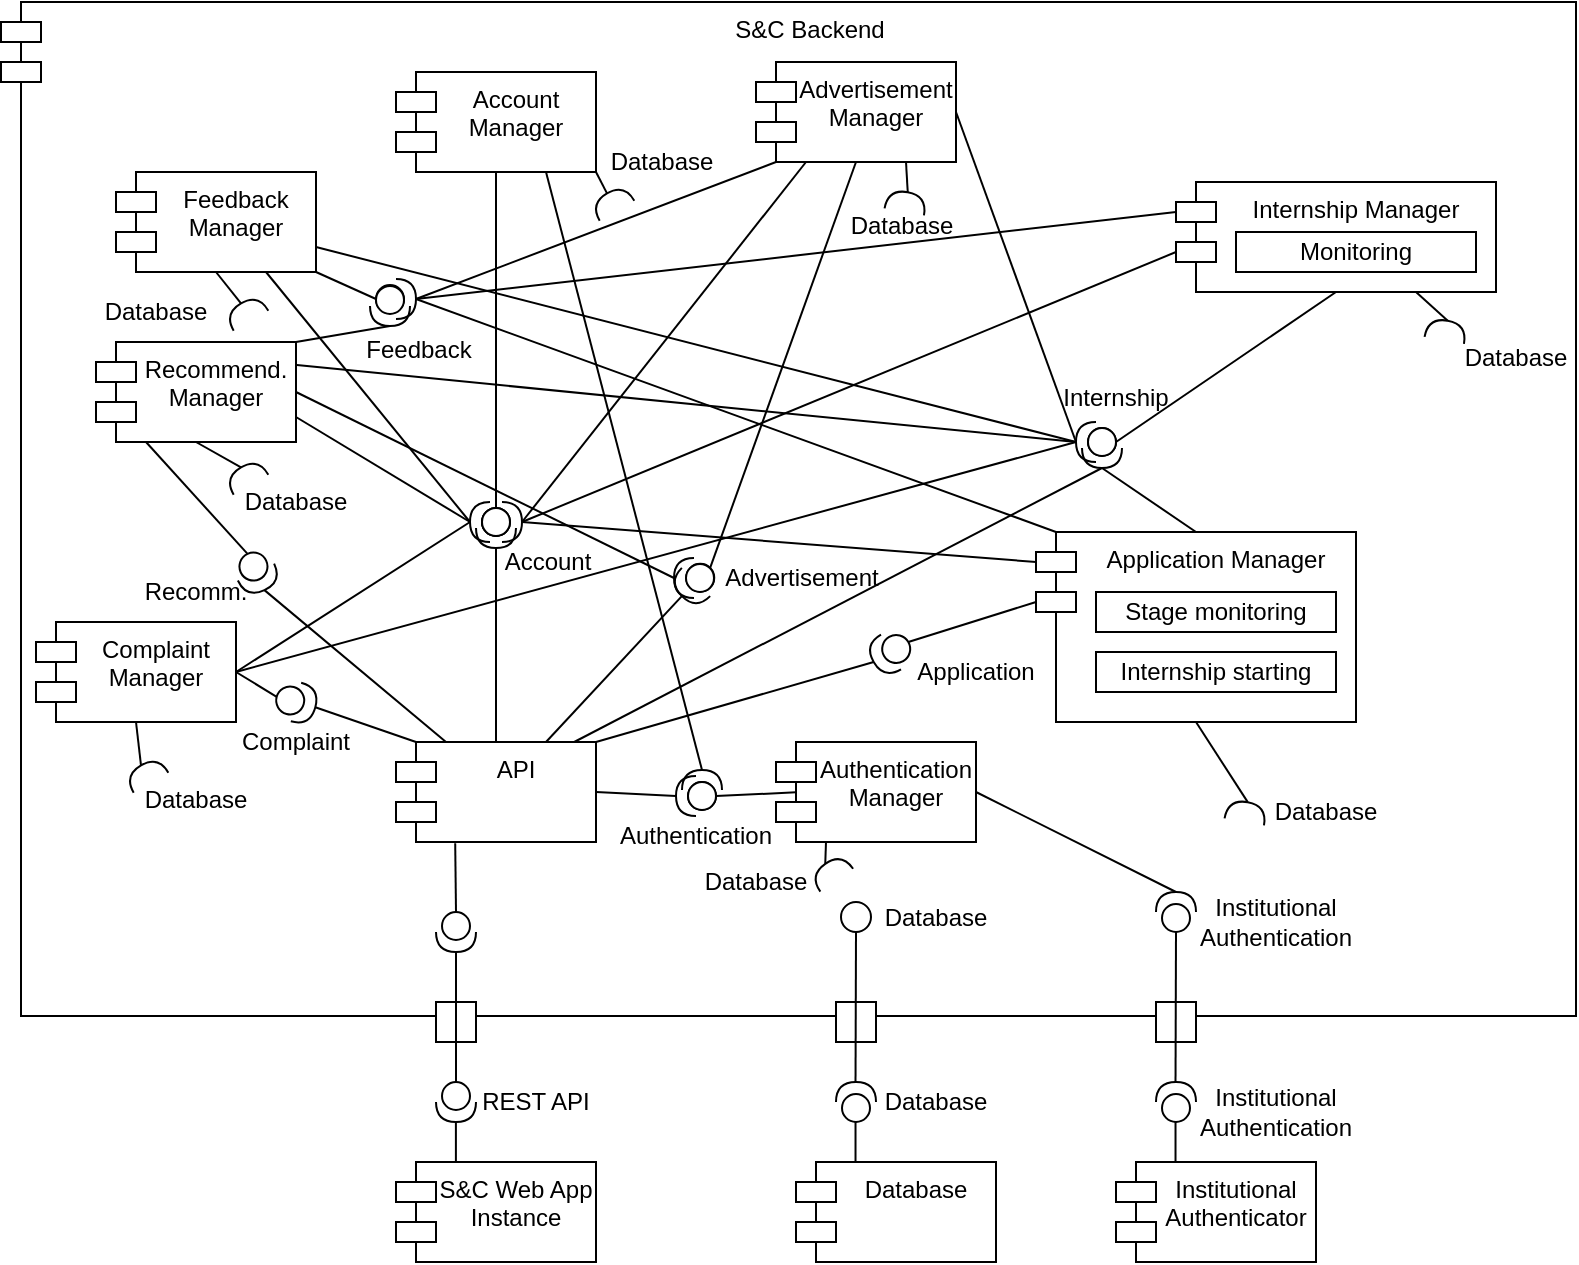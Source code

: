 <mxfile version="26.0.3">
  <diagram name="Page-1" id="YMYDp9c3Cyj911cqA7Ix">
    <mxGraphModel dx="2097" dy="726" grid="1" gridSize="10" guides="1" tooltips="1" connect="1" arrows="1" fold="1" page="1" pageScale="1" pageWidth="850" pageHeight="1100" math="0" shadow="0">
      <root>
        <mxCell id="0" />
        <mxCell id="1" parent="0" />
        <mxCell id="e92Mt10qb9YVrok8DbHY-108" value="S&amp;amp;C Backend" style="shape=module;align=left;spacingLeft=20;align=center;verticalAlign=top;whiteSpace=wrap;html=1;" vertex="1" parent="1">
          <mxGeometry x="-47.5" y="110" width="787.5" height="507" as="geometry" />
        </mxCell>
        <mxCell id="PVoQKursZOhQ71wTzp3r-4" value="" style="rounded=0;whiteSpace=wrap;html=1;" parent="1" vertex="1">
          <mxGeometry x="170" y="610" width="20" height="20" as="geometry" />
        </mxCell>
        <mxCell id="PVoQKursZOhQ71wTzp3r-5" value="S&amp;amp;C Web App Instance" style="shape=module;align=left;spacingLeft=20;align=center;verticalAlign=top;whiteSpace=wrap;html=1;" parent="1" vertex="1">
          <mxGeometry x="150" y="690" width="100" height="50" as="geometry" />
        </mxCell>
        <mxCell id="PVoQKursZOhQ71wTzp3r-6" value="" style="shape=providedRequiredInterface;html=1;verticalLabelPosition=bottom;sketch=0;rotation=90;" parent="1" vertex="1">
          <mxGeometry x="170" y="650" width="20" height="20" as="geometry" />
        </mxCell>
        <mxCell id="PVoQKursZOhQ71wTzp3r-7" value="API" style="shape=module;align=left;spacingLeft=20;align=center;verticalAlign=top;whiteSpace=wrap;html=1;" parent="1" vertex="1">
          <mxGeometry x="150" y="480" width="100" height="50" as="geometry" />
        </mxCell>
        <mxCell id="PVoQKursZOhQ71wTzp3r-10" value="" style="endArrow=none;html=1;rounded=0;exitX=0;exitY=0.5;exitDx=0;exitDy=0;exitPerimeter=0;entryX=1;entryY=0.5;entryDx=0;entryDy=0;entryPerimeter=0;" parent="1" source="PVoQKursZOhQ71wTzp3r-6" edge="1" target="e92Mt10qb9YVrok8DbHY-109">
          <mxGeometry width="50" height="50" relative="1" as="geometry">
            <mxPoint x="180" y="600" as="sourcePoint" />
            <mxPoint x="180" y="590" as="targetPoint" />
          </mxGeometry>
        </mxCell>
        <mxCell id="PVoQKursZOhQ71wTzp3r-11" value="" style="endArrow=none;html=1;rounded=0;" parent="1" edge="1">
          <mxGeometry width="50" height="50" relative="1" as="geometry">
            <mxPoint x="179.95" y="690" as="sourcePoint" />
            <mxPoint x="179.95" y="670" as="targetPoint" />
          </mxGeometry>
        </mxCell>
        <mxCell id="PVoQKursZOhQ71wTzp3r-12" value="" style="rounded=0;whiteSpace=wrap;html=1;" parent="1" vertex="1">
          <mxGeometry x="370" y="610" width="20" height="20" as="geometry" />
        </mxCell>
        <mxCell id="PVoQKursZOhQ71wTzp3r-13" value="REST API" style="text;html=1;align=center;verticalAlign=middle;whiteSpace=wrap;rounded=0;" parent="1" vertex="1">
          <mxGeometry x="190" y="645" width="60" height="30" as="geometry" />
        </mxCell>
        <mxCell id="PVoQKursZOhQ71wTzp3r-14" value="Database" style="shape=module;align=left;spacingLeft=20;align=center;verticalAlign=top;whiteSpace=wrap;html=1;" parent="1" vertex="1">
          <mxGeometry x="350" y="690" width="100" height="50" as="geometry" />
        </mxCell>
        <mxCell id="PVoQKursZOhQ71wTzp3r-15" value="" style="shape=providedRequiredInterface;html=1;verticalLabelPosition=bottom;sketch=0;rotation=-90;" parent="1" vertex="1">
          <mxGeometry x="370" y="650" width="20" height="20" as="geometry" />
        </mxCell>
        <mxCell id="PVoQKursZOhQ71wTzp3r-16" value="" style="endArrow=none;html=1;rounded=0;" parent="1" edge="1">
          <mxGeometry width="50" height="50" relative="1" as="geometry">
            <mxPoint x="379.76" y="690" as="sourcePoint" />
            <mxPoint x="379.76" y="670" as="targetPoint" />
          </mxGeometry>
        </mxCell>
        <mxCell id="PVoQKursZOhQ71wTzp3r-17" value="" style="endArrow=none;html=1;rounded=0;exitX=0;exitY=0.5;exitDx=0;exitDy=0;exitPerimeter=0;entryX=1;entryY=0.5;entryDx=0;entryDy=0;entryPerimeter=0;" parent="1" edge="1">
          <mxGeometry width="50" height="50" relative="1" as="geometry">
            <mxPoint x="379.76" y="650" as="sourcePoint" />
            <mxPoint x="380" y="575" as="targetPoint" />
          </mxGeometry>
        </mxCell>
        <mxCell id="PVoQKursZOhQ71wTzp3r-19" value="" style="rounded=0;whiteSpace=wrap;html=1;" parent="1" vertex="1">
          <mxGeometry x="530" y="610" width="20" height="20" as="geometry" />
        </mxCell>
        <mxCell id="PVoQKursZOhQ71wTzp3r-20" value="Institutional Authenticator" style="shape=module;align=left;spacingLeft=20;align=center;verticalAlign=top;whiteSpace=wrap;html=1;" parent="1" vertex="1">
          <mxGeometry x="510" y="690" width="100" height="50" as="geometry" />
        </mxCell>
        <mxCell id="PVoQKursZOhQ71wTzp3r-21" value="" style="shape=providedRequiredInterface;html=1;verticalLabelPosition=bottom;sketch=0;rotation=-90;" parent="1" vertex="1">
          <mxGeometry x="530" y="650" width="20" height="20" as="geometry" />
        </mxCell>
        <mxCell id="PVoQKursZOhQ71wTzp3r-22" value="" style="endArrow=none;html=1;rounded=0;" parent="1" edge="1">
          <mxGeometry width="50" height="50" relative="1" as="geometry">
            <mxPoint x="539.76" y="690" as="sourcePoint" />
            <mxPoint x="539.76" y="670" as="targetPoint" />
          </mxGeometry>
        </mxCell>
        <mxCell id="PVoQKursZOhQ71wTzp3r-23" value="" style="endArrow=none;html=1;rounded=0;exitX=0;exitY=0.5;exitDx=0;exitDy=0;exitPerimeter=0;entryX=1;entryY=0.5;entryDx=0;entryDy=0;entryPerimeter=0;" parent="1" edge="1">
          <mxGeometry width="50" height="50" relative="1" as="geometry">
            <mxPoint x="539.76" y="650" as="sourcePoint" />
            <mxPoint x="540" y="575" as="targetPoint" />
          </mxGeometry>
        </mxCell>
        <mxCell id="PVoQKursZOhQ71wTzp3r-26" value="" style="ellipse;whiteSpace=wrap;html=1;aspect=fixed;" parent="1" vertex="1">
          <mxGeometry x="372.5" y="560" width="15" height="15" as="geometry" />
        </mxCell>
        <mxCell id="PVoQKursZOhQ71wTzp3r-28" value="Authentication Manager" style="shape=module;align=left;spacingLeft=20;align=center;verticalAlign=top;whiteSpace=wrap;html=1;" parent="1" vertex="1">
          <mxGeometry x="340" y="480" width="100" height="50" as="geometry" />
        </mxCell>
        <mxCell id="PVoQKursZOhQ71wTzp3r-31" value="" style="shape=providedRequiredInterface;html=1;verticalLabelPosition=bottom;sketch=0;rotation=-180;" parent="1" vertex="1">
          <mxGeometry x="290" y="497" width="20" height="20" as="geometry" />
        </mxCell>
        <mxCell id="PVoQKursZOhQ71wTzp3r-32" value="" style="endArrow=none;html=1;rounded=0;entryX=1;entryY=0.5;entryDx=0;entryDy=0;entryPerimeter=0;exitX=1;exitY=0.5;exitDx=0;exitDy=0;" parent="1" target="PVoQKursZOhQ71wTzp3r-31" edge="1" source="PVoQKursZOhQ71wTzp3r-7">
          <mxGeometry width="50" height="50" relative="1" as="geometry">
            <mxPoint x="200" y="480" as="sourcePoint" />
            <mxPoint x="250" y="430" as="targetPoint" />
          </mxGeometry>
        </mxCell>
        <mxCell id="PVoQKursZOhQ71wTzp3r-33" value="" style="endArrow=none;html=1;rounded=0;entryX=0;entryY=0.5;entryDx=0;entryDy=0;entryPerimeter=0;exitX=0.101;exitY=0.503;exitDx=0;exitDy=0;exitPerimeter=0;" parent="1" source="PVoQKursZOhQ71wTzp3r-28" target="PVoQKursZOhQ71wTzp3r-31" edge="1">
          <mxGeometry width="50" height="50" relative="1" as="geometry">
            <mxPoint x="330" y="510" as="sourcePoint" />
            <mxPoint x="380" y="460" as="targetPoint" />
          </mxGeometry>
        </mxCell>
        <mxCell id="PVoQKursZOhQ71wTzp3r-34" value="Authentication" style="text;html=1;align=center;verticalAlign=middle;whiteSpace=wrap;rounded=0;" parent="1" vertex="1">
          <mxGeometry x="270" y="512" width="60" height="30" as="geometry" />
        </mxCell>
        <mxCell id="PVoQKursZOhQ71wTzp3r-36" value="" style="shape=providedRequiredInterface;html=1;verticalLabelPosition=bottom;sketch=0;rotation=-90;" parent="1" vertex="1">
          <mxGeometry x="530" y="555" width="20" height="20" as="geometry" />
        </mxCell>
        <mxCell id="PVoQKursZOhQ71wTzp3r-37" value="" style="endArrow=none;html=1;rounded=0;entryX=1;entryY=0.5;entryDx=0;entryDy=0;exitX=1;exitY=0.5;exitDx=0;exitDy=0;exitPerimeter=0;" parent="1" source="PVoQKursZOhQ71wTzp3r-36" target="PVoQKursZOhQ71wTzp3r-28" edge="1">
          <mxGeometry width="50" height="50" relative="1" as="geometry">
            <mxPoint x="540" y="530" as="sourcePoint" />
            <mxPoint x="590" y="480" as="targetPoint" />
          </mxGeometry>
        </mxCell>
        <mxCell id="PVoQKursZOhQ71wTzp3r-38" value="Institutional Authentication" style="text;html=1;align=center;verticalAlign=middle;whiteSpace=wrap;rounded=0;" parent="1" vertex="1">
          <mxGeometry x="560" y="555" width="60" height="30" as="geometry" />
        </mxCell>
        <mxCell id="PVoQKursZOhQ71wTzp3r-39" value="Institutional Authentication" style="text;html=1;align=center;verticalAlign=middle;whiteSpace=wrap;rounded=0;" parent="1" vertex="1">
          <mxGeometry x="560" y="650" width="60" height="30" as="geometry" />
        </mxCell>
        <mxCell id="PVoQKursZOhQ71wTzp3r-41" value="" style="shape=requiredInterface;html=1;verticalLabelPosition=bottom;sketch=0;rotation=-125;" parent="1" vertex="1">
          <mxGeometry x="362.5" y="535" width="10" height="20" as="geometry" />
        </mxCell>
        <mxCell id="e92Mt10qb9YVrok8DbHY-1" value="" style="endArrow=none;html=1;rounded=0;entryX=0.25;entryY=1;entryDx=0;entryDy=0;exitX=1;exitY=0.5;exitDx=0;exitDy=0;exitPerimeter=0;" edge="1" parent="1" source="PVoQKursZOhQ71wTzp3r-41" target="PVoQKursZOhQ71wTzp3r-28">
          <mxGeometry width="50" height="50" relative="1" as="geometry">
            <mxPoint x="440" y="550" as="sourcePoint" />
            <mxPoint x="490" y="500" as="targetPoint" />
          </mxGeometry>
        </mxCell>
        <mxCell id="e92Mt10qb9YVrok8DbHY-2" value="Database" style="text;html=1;align=center;verticalAlign=middle;whiteSpace=wrap;rounded=0;" vertex="1" parent="1">
          <mxGeometry x="300" y="535" width="60" height="30" as="geometry" />
        </mxCell>
        <mxCell id="e92Mt10qb9YVrok8DbHY-3" value="Database" style="text;html=1;align=center;verticalAlign=middle;whiteSpace=wrap;rounded=0;" vertex="1" parent="1">
          <mxGeometry x="390" y="552.5" width="60" height="30" as="geometry" />
        </mxCell>
        <mxCell id="e92Mt10qb9YVrok8DbHY-4" value="Database" style="text;html=1;align=center;verticalAlign=middle;whiteSpace=wrap;rounded=0;" vertex="1" parent="1">
          <mxGeometry x="390" y="645" width="60" height="30" as="geometry" />
        </mxCell>
        <mxCell id="e92Mt10qb9YVrok8DbHY-5" value="Account Manager" style="shape=module;align=left;spacingLeft=20;align=center;verticalAlign=top;whiteSpace=wrap;html=1;" vertex="1" parent="1">
          <mxGeometry x="150" y="145" width="100" height="50" as="geometry" />
        </mxCell>
        <mxCell id="e92Mt10qb9YVrok8DbHY-6" value="" style="shape=providedRequiredInterface;html=1;verticalLabelPosition=bottom;sketch=0;rotation=90;" vertex="1" parent="1">
          <mxGeometry x="190" y="363" width="20" height="20" as="geometry" />
        </mxCell>
        <mxCell id="e92Mt10qb9YVrok8DbHY-9" value="" style="endArrow=none;html=1;rounded=0;entryX=1;entryY=0.5;entryDx=0;entryDy=0;entryPerimeter=0;exitX=0.5;exitY=0;exitDx=0;exitDy=0;" edge="1" parent="1" source="PVoQKursZOhQ71wTzp3r-7" target="e92Mt10qb9YVrok8DbHY-6">
          <mxGeometry width="50" height="50" relative="1" as="geometry">
            <mxPoint x="150" y="480" as="sourcePoint" />
            <mxPoint x="200" y="430" as="targetPoint" />
          </mxGeometry>
        </mxCell>
        <mxCell id="e92Mt10qb9YVrok8DbHY-10" value="" style="endArrow=none;html=1;rounded=0;entryX=0.5;entryY=1;entryDx=0;entryDy=0;exitX=0;exitY=0.5;exitDx=0;exitDy=0;exitPerimeter=0;" edge="1" parent="1" source="e92Mt10qb9YVrok8DbHY-6" target="e92Mt10qb9YVrok8DbHY-5">
          <mxGeometry width="50" height="50" relative="1" as="geometry">
            <mxPoint x="150" y="370" as="sourcePoint" />
            <mxPoint x="200" y="320" as="targetPoint" />
          </mxGeometry>
        </mxCell>
        <mxCell id="e92Mt10qb9YVrok8DbHY-11" value="Account" style="text;html=1;align=center;verticalAlign=middle;whiteSpace=wrap;rounded=0;" vertex="1" parent="1">
          <mxGeometry x="196" y="375" width="60" height="30" as="geometry" />
        </mxCell>
        <mxCell id="e92Mt10qb9YVrok8DbHY-12" value="" style="shape=requiredInterface;html=1;verticalLabelPosition=bottom;sketch=0;rotation=-120;" vertex="1" parent="1">
          <mxGeometry x="253" y="200" width="10" height="20" as="geometry" />
        </mxCell>
        <mxCell id="e92Mt10qb9YVrok8DbHY-13" value="" style="endArrow=none;html=1;rounded=0;entryX=1;entryY=1;entryDx=0;entryDy=0;exitX=1;exitY=0.5;exitDx=0;exitDy=0;exitPerimeter=0;" edge="1" parent="1" source="e92Mt10qb9YVrok8DbHY-12" target="e92Mt10qb9YVrok8DbHY-5">
          <mxGeometry width="50" height="50" relative="1" as="geometry">
            <mxPoint x="320" y="350" as="sourcePoint" />
            <mxPoint x="370" y="300" as="targetPoint" />
          </mxGeometry>
        </mxCell>
        <mxCell id="e92Mt10qb9YVrok8DbHY-14" value="Database" style="text;html=1;align=center;verticalAlign=middle;whiteSpace=wrap;rounded=0;" vertex="1" parent="1">
          <mxGeometry x="253" y="175" width="60" height="30" as="geometry" />
        </mxCell>
        <mxCell id="e92Mt10qb9YVrok8DbHY-15" value="Advertisement Manager" style="shape=module;align=left;spacingLeft=20;align=center;verticalAlign=top;whiteSpace=wrap;html=1;" vertex="1" parent="1">
          <mxGeometry x="330" y="140" width="100" height="50" as="geometry" />
        </mxCell>
        <mxCell id="e92Mt10qb9YVrok8DbHY-21" value="" style="shape=requiredInterface;html=1;verticalLabelPosition=bottom;sketch=0;rotation=-80;" vertex="1" parent="1">
          <mxGeometry x="400" y="200" width="10" height="20" as="geometry" />
        </mxCell>
        <mxCell id="e92Mt10qb9YVrok8DbHY-22" value="" style="endArrow=none;html=1;rounded=0;entryX=0.75;entryY=1;entryDx=0;entryDy=0;exitX=1;exitY=0.5;exitDx=0;exitDy=0;exitPerimeter=0;" edge="1" parent="1" source="e92Mt10qb9YVrok8DbHY-21" target="e92Mt10qb9YVrok8DbHY-15">
          <mxGeometry width="50" height="50" relative="1" as="geometry">
            <mxPoint x="525" y="370" as="sourcePoint" />
            <mxPoint x="430" y="310" as="targetPoint" />
          </mxGeometry>
        </mxCell>
        <mxCell id="e92Mt10qb9YVrok8DbHY-23" value="Database" style="text;html=1;align=center;verticalAlign=middle;whiteSpace=wrap;rounded=0;" vertex="1" parent="1">
          <mxGeometry x="372.5" y="207" width="60" height="30" as="geometry" />
        </mxCell>
        <mxCell id="e92Mt10qb9YVrok8DbHY-29" value="" style="shape=providedRequiredInterface;html=1;verticalLabelPosition=bottom;sketch=0;rotation=135;" vertex="1" parent="1">
          <mxGeometry x="290" y="390" width="20" height="20" as="geometry" />
        </mxCell>
        <mxCell id="e92Mt10qb9YVrok8DbHY-30" value="" style="endArrow=none;html=1;rounded=0;entryX=1;entryY=0.5;entryDx=0;entryDy=0;entryPerimeter=0;exitX=0.75;exitY=0;exitDx=0;exitDy=0;" edge="1" parent="1" source="PVoQKursZOhQ71wTzp3r-7" target="e92Mt10qb9YVrok8DbHY-29">
          <mxGeometry width="50" height="50" relative="1" as="geometry">
            <mxPoint x="220" y="460" as="sourcePoint" />
            <mxPoint x="270" y="410" as="targetPoint" />
          </mxGeometry>
        </mxCell>
        <mxCell id="e92Mt10qb9YVrok8DbHY-31" value="" style="endArrow=none;html=1;rounded=0;exitX=0;exitY=0.5;exitDx=0;exitDy=0;exitPerimeter=0;entryX=0.5;entryY=1;entryDx=0;entryDy=0;" edge="1" parent="1" source="e92Mt10qb9YVrok8DbHY-29" target="e92Mt10qb9YVrok8DbHY-15">
          <mxGeometry width="50" height="50" relative="1" as="geometry">
            <mxPoint x="320" y="410" as="sourcePoint" />
            <mxPoint x="370" y="360" as="targetPoint" />
          </mxGeometry>
        </mxCell>
        <mxCell id="e92Mt10qb9YVrok8DbHY-32" value="Advertisement" style="text;html=1;align=center;verticalAlign=middle;whiteSpace=wrap;rounded=0;" vertex="1" parent="1">
          <mxGeometry x="323" y="383" width="60" height="30" as="geometry" />
        </mxCell>
        <mxCell id="e92Mt10qb9YVrok8DbHY-33" value="Internship Manager" style="shape=module;align=left;spacingLeft=20;align=center;verticalAlign=top;whiteSpace=wrap;html=1;" vertex="1" parent="1">
          <mxGeometry x="540" y="200" width="160" height="55" as="geometry" />
        </mxCell>
        <mxCell id="e92Mt10qb9YVrok8DbHY-35" value="" style="shape=providedRequiredInterface;html=1;verticalLabelPosition=bottom;sketch=0;" vertex="1" parent="1">
          <mxGeometry x="193" y="360" width="20" height="20" as="geometry" />
        </mxCell>
        <mxCell id="e92Mt10qb9YVrok8DbHY-36" value="" style="endArrow=none;html=1;rounded=0;entryX=0.25;entryY=1;entryDx=0;entryDy=0;exitX=1;exitY=0.5;exitDx=0;exitDy=0;exitPerimeter=0;" edge="1" parent="1" source="e92Mt10qb9YVrok8DbHY-35" target="e92Mt10qb9YVrok8DbHY-15">
          <mxGeometry width="50" height="50" relative="1" as="geometry">
            <mxPoint x="250" y="390" as="sourcePoint" />
            <mxPoint x="300" y="340" as="targetPoint" />
          </mxGeometry>
        </mxCell>
        <mxCell id="e92Mt10qb9YVrok8DbHY-38" value="" style="endArrow=none;html=1;rounded=0;entryX=1;entryY=0.5;entryDx=0;entryDy=0;entryPerimeter=0;exitX=1;exitY=0.5;exitDx=0;exitDy=0;" edge="1" parent="1" source="e92Mt10qb9YVrok8DbHY-15" target="e92Mt10qb9YVrok8DbHY-50">
          <mxGeometry width="50" height="50" relative="1" as="geometry">
            <mxPoint x="470" y="340" as="sourcePoint" />
            <mxPoint x="490" y="330" as="targetPoint" />
          </mxGeometry>
        </mxCell>
        <mxCell id="e92Mt10qb9YVrok8DbHY-39" value="" style="endArrow=none;html=1;rounded=0;entryX=0.5;entryY=1;entryDx=0;entryDy=0;exitX=0;exitY=0.5;exitDx=0;exitDy=0;exitPerimeter=0;" edge="1" parent="1" source="e92Mt10qb9YVrok8DbHY-50" target="e92Mt10qb9YVrok8DbHY-33">
          <mxGeometry width="50" height="50" relative="1" as="geometry">
            <mxPoint x="510" y="330" as="sourcePoint" />
            <mxPoint x="540" y="290" as="targetPoint" />
          </mxGeometry>
        </mxCell>
        <mxCell id="e92Mt10qb9YVrok8DbHY-40" value="" style="shape=requiredInterface;html=1;verticalLabelPosition=bottom;sketch=0;rotation=-80;" vertex="1" parent="1">
          <mxGeometry x="670" y="264.25" width="10" height="20" as="geometry" />
        </mxCell>
        <mxCell id="e92Mt10qb9YVrok8DbHY-42" value="Database" style="text;html=1;align=center;verticalAlign=middle;whiteSpace=wrap;rounded=0;" vertex="1" parent="1">
          <mxGeometry x="680" y="272.75" width="60" height="30" as="geometry" />
        </mxCell>
        <mxCell id="e92Mt10qb9YVrok8DbHY-43" value="Internship" style="text;html=1;align=center;verticalAlign=middle;whiteSpace=wrap;rounded=0;" vertex="1" parent="1">
          <mxGeometry x="480" y="293" width="60" height="30" as="geometry" />
        </mxCell>
        <mxCell id="e92Mt10qb9YVrok8DbHY-45" value="" style="endArrow=none;html=1;rounded=0;exitX=0.891;exitY=0;exitDx=0;exitDy=0;exitPerimeter=0;entryX=1;entryY=0.5;entryDx=0;entryDy=0;entryPerimeter=0;" edge="1" parent="1" source="PVoQKursZOhQ71wTzp3r-7" target="e92Mt10qb9YVrok8DbHY-51">
          <mxGeometry width="50" height="50" relative="1" as="geometry">
            <mxPoint x="250" y="470" as="sourcePoint" />
            <mxPoint x="470" y="357" as="targetPoint" />
          </mxGeometry>
        </mxCell>
        <mxCell id="e92Mt10qb9YVrok8DbHY-46" value="" style="endArrow=none;html=1;rounded=0;entryX=0;entryY=0;entryDx=0;entryDy=35;entryPerimeter=0;exitX=1;exitY=0.5;exitDx=0;exitDy=0;exitPerimeter=0;" edge="1" parent="1" source="e92Mt10qb9YVrok8DbHY-35" target="e92Mt10qb9YVrok8DbHY-33">
          <mxGeometry width="50" height="50" relative="1" as="geometry">
            <mxPoint x="270" y="380" as="sourcePoint" />
            <mxPoint x="320" y="330" as="targetPoint" />
          </mxGeometry>
        </mxCell>
        <mxCell id="e92Mt10qb9YVrok8DbHY-47" value="Application Manager" style="shape=module;align=left;spacingLeft=20;align=center;verticalAlign=top;whiteSpace=wrap;html=1;" vertex="1" parent="1">
          <mxGeometry x="470" y="375" width="160" height="95" as="geometry" />
        </mxCell>
        <mxCell id="e92Mt10qb9YVrok8DbHY-48" value="" style="endArrow=none;html=1;rounded=0;entryX=0;entryY=0;entryDx=0;entryDy=15;entryPerimeter=0;exitX=1;exitY=0.5;exitDx=0;exitDy=0;exitPerimeter=0;" edge="1" parent="1" source="e92Mt10qb9YVrok8DbHY-35" target="e92Mt10qb9YVrok8DbHY-47">
          <mxGeometry width="50" height="50" relative="1" as="geometry">
            <mxPoint x="480" y="410" as="sourcePoint" />
            <mxPoint x="610" y="390" as="targetPoint" />
          </mxGeometry>
        </mxCell>
        <mxCell id="e92Mt10qb9YVrok8DbHY-50" value="" style="shape=providedRequiredInterface;html=1;verticalLabelPosition=bottom;sketch=0;rotation=-180;" vertex="1" parent="1">
          <mxGeometry x="490" y="320" width="20" height="20" as="geometry" />
        </mxCell>
        <mxCell id="e92Mt10qb9YVrok8DbHY-51" value="" style="shape=providedRequiredInterface;html=1;verticalLabelPosition=bottom;sketch=0;rotation=90;" vertex="1" parent="1">
          <mxGeometry x="493" y="323" width="20" height="20" as="geometry" />
        </mxCell>
        <mxCell id="e92Mt10qb9YVrok8DbHY-52" value="" style="endArrow=none;html=1;rounded=0;entryX=1;entryY=0.5;entryDx=0;entryDy=0;entryPerimeter=0;exitX=0.5;exitY=0;exitDx=0;exitDy=0;" edge="1" parent="1" source="e92Mt10qb9YVrok8DbHY-47" target="e92Mt10qb9YVrok8DbHY-51">
          <mxGeometry width="50" height="50" relative="1" as="geometry">
            <mxPoint x="540" y="410" as="sourcePoint" />
            <mxPoint x="590" y="360" as="targetPoint" />
          </mxGeometry>
        </mxCell>
        <mxCell id="e92Mt10qb9YVrok8DbHY-54" value="" style="shape=providedRequiredInterface;html=1;verticalLabelPosition=bottom;sketch=0;rotation=-210;" vertex="1" parent="1">
          <mxGeometry x="387.5" y="425" width="20" height="20" as="geometry" />
        </mxCell>
        <mxCell id="e92Mt10qb9YVrok8DbHY-55" value="" style="endArrow=none;html=1;rounded=0;entryX=0;entryY=0;entryDx=0;entryDy=35;entryPerimeter=0;exitX=0;exitY=0.5;exitDx=0;exitDy=0;exitPerimeter=0;" edge="1" parent="1" source="e92Mt10qb9YVrok8DbHY-54" target="e92Mt10qb9YVrok8DbHY-47">
          <mxGeometry width="50" height="50" relative="1" as="geometry">
            <mxPoint x="430" y="490" as="sourcePoint" />
            <mxPoint x="480" y="440" as="targetPoint" />
          </mxGeometry>
        </mxCell>
        <mxCell id="e92Mt10qb9YVrok8DbHY-56" value="" style="endArrow=none;html=1;rounded=0;entryX=1;entryY=0.5;entryDx=0;entryDy=0;entryPerimeter=0;exitX=1;exitY=0;exitDx=0;exitDy=0;" edge="1" parent="1" source="PVoQKursZOhQ71wTzp3r-7" target="e92Mt10qb9YVrok8DbHY-54">
          <mxGeometry width="50" height="50" relative="1" as="geometry">
            <mxPoint x="320" y="500" as="sourcePoint" />
            <mxPoint x="370" y="450" as="targetPoint" />
          </mxGeometry>
        </mxCell>
        <mxCell id="e92Mt10qb9YVrok8DbHY-57" value="Application" style="text;html=1;align=center;verticalAlign=middle;whiteSpace=wrap;rounded=0;" vertex="1" parent="1">
          <mxGeometry x="410" y="430" width="60" height="30" as="geometry" />
        </mxCell>
        <mxCell id="e92Mt10qb9YVrok8DbHY-58" value="" style="shape=providedRequiredInterface;html=1;verticalLabelPosition=bottom;sketch=0;rotation=-90;" vertex="1" parent="1">
          <mxGeometry x="293" y="494" width="20" height="20" as="geometry" />
        </mxCell>
        <mxCell id="e92Mt10qb9YVrok8DbHY-59" value="" style="endArrow=none;html=1;rounded=0;entryX=0.75;entryY=1;entryDx=0;entryDy=0;exitX=1;exitY=0.5;exitDx=0;exitDy=0;exitPerimeter=0;" edge="1" parent="1" source="e92Mt10qb9YVrok8DbHY-58" target="e92Mt10qb9YVrok8DbHY-5">
          <mxGeometry width="50" height="50" relative="1" as="geometry">
            <mxPoint x="100" y="420" as="sourcePoint" />
            <mxPoint x="150" y="330" as="targetPoint" />
          </mxGeometry>
        </mxCell>
        <mxCell id="e92Mt10qb9YVrok8DbHY-60" value="" style="shape=providedRequiredInterface;html=1;verticalLabelPosition=bottom;sketch=0;rotation=-180;" vertex="1" parent="1">
          <mxGeometry x="187" y="360" width="20" height="20" as="geometry" />
        </mxCell>
        <mxCell id="e92Mt10qb9YVrok8DbHY-61" value="Recommend.&lt;div&gt;Manager&lt;/div&gt;" style="shape=module;align=left;spacingLeft=20;align=center;verticalAlign=top;whiteSpace=wrap;html=1;" vertex="1" parent="1">
          <mxGeometry y="280" width="100" height="50" as="geometry" />
        </mxCell>
        <mxCell id="e92Mt10qb9YVrok8DbHY-62" value="" style="endArrow=none;html=1;rounded=0;entryX=1;entryY=0.5;entryDx=0;entryDy=0;entryPerimeter=0;exitX=1;exitY=0.75;exitDx=0;exitDy=0;" edge="1" parent="1" source="e92Mt10qb9YVrok8DbHY-61" target="e92Mt10qb9YVrok8DbHY-60">
          <mxGeometry width="50" height="50" relative="1" as="geometry">
            <mxPoint x="100" y="410" as="sourcePoint" />
            <mxPoint x="150" y="360" as="targetPoint" />
          </mxGeometry>
        </mxCell>
        <mxCell id="e92Mt10qb9YVrok8DbHY-63" value="" style="shape=providedRequiredInterface;html=1;verticalLabelPosition=bottom;sketch=0;rotation=-180;" vertex="1" parent="1">
          <mxGeometry x="289" y="388" width="20" height="20" as="geometry" />
        </mxCell>
        <mxCell id="e92Mt10qb9YVrok8DbHY-64" value="" style="endArrow=none;html=1;rounded=0;exitX=1;exitY=0.5;exitDx=0;exitDy=0;entryX=1;entryY=0.5;entryDx=0;entryDy=0;entryPerimeter=0;" edge="1" parent="1" source="e92Mt10qb9YVrok8DbHY-61" target="e92Mt10qb9YVrok8DbHY-63">
          <mxGeometry width="50" height="50" relative="1" as="geometry">
            <mxPoint x="150" y="370" as="sourcePoint" />
            <mxPoint x="200" y="320" as="targetPoint" />
          </mxGeometry>
        </mxCell>
        <mxCell id="e92Mt10qb9YVrok8DbHY-65" value="" style="endArrow=none;html=1;rounded=0;entryX=1;entryY=0.5;entryDx=0;entryDy=0;entryPerimeter=0;exitX=1.004;exitY=0.23;exitDx=0;exitDy=0;exitPerimeter=0;" edge="1" parent="1" source="e92Mt10qb9YVrok8DbHY-61" target="e92Mt10qb9YVrok8DbHY-50">
          <mxGeometry width="50" height="50" relative="1" as="geometry">
            <mxPoint x="420" y="390" as="sourcePoint" />
            <mxPoint x="470" y="340" as="targetPoint" />
          </mxGeometry>
        </mxCell>
        <mxCell id="e92Mt10qb9YVrok8DbHY-66" value="" style="shape=providedRequiredInterface;html=1;verticalLabelPosition=bottom;sketch=0;rotation=65;" vertex="1" parent="1">
          <mxGeometry x="70" y="385" width="20" height="20" as="geometry" />
        </mxCell>
        <mxCell id="e92Mt10qb9YVrok8DbHY-67" value="" style="endArrow=none;html=1;rounded=0;entryX=0.25;entryY=1;entryDx=0;entryDy=0;exitX=0;exitY=0.5;exitDx=0;exitDy=0;exitPerimeter=0;" edge="1" parent="1" source="e92Mt10qb9YVrok8DbHY-66" target="e92Mt10qb9YVrok8DbHY-61">
          <mxGeometry width="50" height="50" relative="1" as="geometry">
            <mxPoint x="60" y="350" as="sourcePoint" />
            <mxPoint x="110" y="380" as="targetPoint" />
          </mxGeometry>
        </mxCell>
        <mxCell id="e92Mt10qb9YVrok8DbHY-68" value="" style="endArrow=none;html=1;rounded=0;entryX=1;entryY=0.5;entryDx=0;entryDy=0;entryPerimeter=0;exitX=0.25;exitY=0;exitDx=0;exitDy=0;" edge="1" parent="1" source="PVoQKursZOhQ71wTzp3r-7" target="e92Mt10qb9YVrok8DbHY-66">
          <mxGeometry width="50" height="50" relative="1" as="geometry">
            <mxPoint x="90" y="490" as="sourcePoint" />
            <mxPoint x="140" y="440" as="targetPoint" />
          </mxGeometry>
        </mxCell>
        <mxCell id="e92Mt10qb9YVrok8DbHY-69" value="Recomm." style="text;html=1;align=center;verticalAlign=middle;whiteSpace=wrap;rounded=0;" vertex="1" parent="1">
          <mxGeometry x="20" y="390" width="60" height="30" as="geometry" />
        </mxCell>
        <mxCell id="e92Mt10qb9YVrok8DbHY-70" value="" style="shape=requiredInterface;html=1;verticalLabelPosition=bottom;sketch=0;rotation=-120;" vertex="1" parent="1">
          <mxGeometry x="70" y="337" width="10" height="20" as="geometry" />
        </mxCell>
        <mxCell id="e92Mt10qb9YVrok8DbHY-71" value="Database" style="text;html=1;align=center;verticalAlign=middle;whiteSpace=wrap;rounded=0;" vertex="1" parent="1">
          <mxGeometry x="70" y="345" width="60" height="30" as="geometry" />
        </mxCell>
        <mxCell id="e92Mt10qb9YVrok8DbHY-73" value="" style="endArrow=none;html=1;rounded=0;entryX=1;entryY=0.5;entryDx=0;entryDy=0;entryPerimeter=0;exitX=0.5;exitY=1;exitDx=0;exitDy=0;" edge="1" parent="1" source="e92Mt10qb9YVrok8DbHY-61" target="e92Mt10qb9YVrok8DbHY-70">
          <mxGeometry width="50" height="50" relative="1" as="geometry">
            <mxPoint x="10" y="420" as="sourcePoint" />
            <mxPoint x="60" y="370" as="targetPoint" />
          </mxGeometry>
        </mxCell>
        <mxCell id="e92Mt10qb9YVrok8DbHY-74" value="" style="shape=requiredInterface;html=1;verticalLabelPosition=bottom;sketch=0;rotation=-80;" vertex="1" parent="1">
          <mxGeometry x="570" y="505" width="10" height="20" as="geometry" />
        </mxCell>
        <mxCell id="e92Mt10qb9YVrok8DbHY-75" value="Database" style="text;html=1;align=center;verticalAlign=middle;whiteSpace=wrap;rounded=0;" vertex="1" parent="1">
          <mxGeometry x="585" y="500" width="60" height="30" as="geometry" />
        </mxCell>
        <mxCell id="e92Mt10qb9YVrok8DbHY-76" value="" style="endArrow=none;html=1;rounded=0;entryX=0.5;entryY=1;entryDx=0;entryDy=0;exitX=1;exitY=0.5;exitDx=0;exitDy=0;exitPerimeter=0;" edge="1" parent="1" source="e92Mt10qb9YVrok8DbHY-74" target="e92Mt10qb9YVrok8DbHY-47">
          <mxGeometry width="50" height="50" relative="1" as="geometry">
            <mxPoint x="440" y="520" as="sourcePoint" />
            <mxPoint x="490" y="470" as="targetPoint" />
          </mxGeometry>
        </mxCell>
        <mxCell id="e92Mt10qb9YVrok8DbHY-77" value="" style="endArrow=none;html=1;rounded=0;entryX=0.75;entryY=1;entryDx=0;entryDy=0;exitX=1;exitY=0.5;exitDx=0;exitDy=0;exitPerimeter=0;" edge="1" parent="1" source="e92Mt10qb9YVrok8DbHY-40" target="e92Mt10qb9YVrok8DbHY-33">
          <mxGeometry width="50" height="50" relative="1" as="geometry">
            <mxPoint x="570" y="330" as="sourcePoint" />
            <mxPoint x="620" y="280" as="targetPoint" />
          </mxGeometry>
        </mxCell>
        <mxCell id="e92Mt10qb9YVrok8DbHY-78" value="Feedback Manager" style="shape=module;align=left;spacingLeft=20;align=center;verticalAlign=top;whiteSpace=wrap;html=1;" vertex="1" parent="1">
          <mxGeometry x="10" y="195" width="100" height="50" as="geometry" />
        </mxCell>
        <mxCell id="e92Mt10qb9YVrok8DbHY-79" value="" style="endArrow=none;html=1;rounded=0;entryX=0.75;entryY=1;entryDx=0;entryDy=0;exitX=1;exitY=0.5;exitDx=0;exitDy=0;exitPerimeter=0;" edge="1" parent="1" source="e92Mt10qb9YVrok8DbHY-60" target="e92Mt10qb9YVrok8DbHY-78">
          <mxGeometry width="50" height="50" relative="1" as="geometry">
            <mxPoint x="180" y="350" as="sourcePoint" />
            <mxPoint x="190" y="270" as="targetPoint" />
          </mxGeometry>
        </mxCell>
        <mxCell id="e92Mt10qb9YVrok8DbHY-80" value="" style="endArrow=none;html=1;rounded=0;exitX=1;exitY=0.5;exitDx=0;exitDy=0;exitPerimeter=0;entryX=1;entryY=0.75;entryDx=0;entryDy=0;" edge="1" parent="1" source="e92Mt10qb9YVrok8DbHY-50" target="e92Mt10qb9YVrok8DbHY-78">
          <mxGeometry width="50" height="50" relative="1" as="geometry">
            <mxPoint x="140" y="340" as="sourcePoint" />
            <mxPoint x="150" y="260" as="targetPoint" />
          </mxGeometry>
        </mxCell>
        <mxCell id="e92Mt10qb9YVrok8DbHY-81" value="" style="shape=requiredInterface;html=1;verticalLabelPosition=bottom;sketch=0;rotation=-120;" vertex="1" parent="1">
          <mxGeometry x="70" y="255" width="10" height="20" as="geometry" />
        </mxCell>
        <mxCell id="e92Mt10qb9YVrok8DbHY-82" value="Database" style="text;html=1;align=center;verticalAlign=middle;whiteSpace=wrap;rounded=0;" vertex="1" parent="1">
          <mxGeometry y="250" width="60" height="30" as="geometry" />
        </mxCell>
        <mxCell id="e92Mt10qb9YVrok8DbHY-83" value="" style="endArrow=none;html=1;rounded=0;entryX=0.5;entryY=1;entryDx=0;entryDy=0;exitX=1;exitY=0.5;exitDx=0;exitDy=0;exitPerimeter=0;" edge="1" parent="1" source="e92Mt10qb9YVrok8DbHY-81" target="e92Mt10qb9YVrok8DbHY-78">
          <mxGeometry width="50" height="50" relative="1" as="geometry">
            <mxPoint x="50" y="310" as="sourcePoint" />
            <mxPoint x="100" y="260" as="targetPoint" />
          </mxGeometry>
        </mxCell>
        <mxCell id="e92Mt10qb9YVrok8DbHY-84" value="" style="shape=providedRequiredInterface;html=1;verticalLabelPosition=bottom;sketch=0;" vertex="1" parent="1">
          <mxGeometry x="140" y="248.5" width="20" height="20" as="geometry" />
        </mxCell>
        <mxCell id="e92Mt10qb9YVrok8DbHY-85" value="" style="endArrow=none;html=1;rounded=0;entryX=1;entryY=1;entryDx=0;entryDy=0;exitX=0;exitY=0.5;exitDx=0;exitDy=0;exitPerimeter=0;" edge="1" parent="1" source="e92Mt10qb9YVrok8DbHY-84" target="e92Mt10qb9YVrok8DbHY-78">
          <mxGeometry width="50" height="50" relative="1" as="geometry">
            <mxPoint x="120" y="370" as="sourcePoint" />
            <mxPoint x="170" y="320" as="targetPoint" />
          </mxGeometry>
        </mxCell>
        <mxCell id="e92Mt10qb9YVrok8DbHY-86" value="" style="endArrow=none;html=1;rounded=0;entryX=0;entryY=0;entryDx=0;entryDy=15;entryPerimeter=0;exitX=1;exitY=0.5;exitDx=0;exitDy=0;exitPerimeter=0;" edge="1" parent="1" source="e92Mt10qb9YVrok8DbHY-84" target="e92Mt10qb9YVrok8DbHY-33">
          <mxGeometry width="50" height="50" relative="1" as="geometry">
            <mxPoint x="430" y="330" as="sourcePoint" />
            <mxPoint x="480" y="280" as="targetPoint" />
          </mxGeometry>
        </mxCell>
        <mxCell id="e92Mt10qb9YVrok8DbHY-87" value="Feedback" style="text;html=1;align=center;verticalAlign=middle;whiteSpace=wrap;rounded=0;" vertex="1" parent="1">
          <mxGeometry x="140" y="275" width="43" height="17" as="geometry" />
        </mxCell>
        <mxCell id="e92Mt10qb9YVrok8DbHY-88" value="" style="endArrow=none;html=1;rounded=0;entryX=0;entryY=1;entryDx=10;entryDy=0;entryPerimeter=0;exitX=1;exitY=0.5;exitDx=0;exitDy=0;exitPerimeter=0;" edge="1" parent="1" source="e92Mt10qb9YVrok8DbHY-84" target="e92Mt10qb9YVrok8DbHY-15">
          <mxGeometry width="50" height="50" relative="1" as="geometry">
            <mxPoint x="250" y="280" as="sourcePoint" />
            <mxPoint x="300" y="230" as="targetPoint" />
          </mxGeometry>
        </mxCell>
        <mxCell id="e92Mt10qb9YVrok8DbHY-90" value="" style="endArrow=none;html=1;rounded=0;entryX=0;entryY=0;entryDx=10;entryDy=0;entryPerimeter=0;exitX=1;exitY=0.5;exitDx=0;exitDy=0;exitPerimeter=0;" edge="1" parent="1" source="e92Mt10qb9YVrok8DbHY-84" target="e92Mt10qb9YVrok8DbHY-47">
          <mxGeometry width="50" height="50" relative="1" as="geometry">
            <mxPoint x="360" y="390" as="sourcePoint" />
            <mxPoint x="410" y="340" as="targetPoint" />
          </mxGeometry>
        </mxCell>
        <mxCell id="e92Mt10qb9YVrok8DbHY-91" value="" style="shape=providedRequiredInterface;html=1;verticalLabelPosition=bottom;sketch=0;rotation=90;" vertex="1" parent="1">
          <mxGeometry x="137" y="252" width="20" height="20" as="geometry" />
        </mxCell>
        <mxCell id="e92Mt10qb9YVrok8DbHY-92" value="" style="endArrow=none;html=1;rounded=0;entryX=1;entryY=0.5;entryDx=0;entryDy=0;entryPerimeter=0;exitX=1;exitY=0;exitDx=0;exitDy=0;" edge="1" parent="1" source="e92Mt10qb9YVrok8DbHY-61" target="e92Mt10qb9YVrok8DbHY-91">
          <mxGeometry width="50" height="50" relative="1" as="geometry">
            <mxPoint x="90" y="330" as="sourcePoint" />
            <mxPoint x="140" y="280" as="targetPoint" />
          </mxGeometry>
        </mxCell>
        <mxCell id="e92Mt10qb9YVrok8DbHY-95" value="Stage monitoring" style="rounded=0;whiteSpace=wrap;html=1;" vertex="1" parent="1">
          <mxGeometry x="500" y="405" width="120" height="20" as="geometry" />
        </mxCell>
        <mxCell id="e92Mt10qb9YVrok8DbHY-96" value="Internship starting" style="rounded=0;whiteSpace=wrap;html=1;" vertex="1" parent="1">
          <mxGeometry x="500" y="435" width="120" height="20" as="geometry" />
        </mxCell>
        <mxCell id="e92Mt10qb9YVrok8DbHY-97" value="Monitoring" style="rounded=0;whiteSpace=wrap;html=1;" vertex="1" parent="1">
          <mxGeometry x="570" y="225" width="120" height="20" as="geometry" />
        </mxCell>
        <mxCell id="e92Mt10qb9YVrok8DbHY-98" value="Complaint Manager" style="shape=module;align=left;spacingLeft=20;align=center;verticalAlign=top;whiteSpace=wrap;html=1;" vertex="1" parent="1">
          <mxGeometry x="-30" y="420" width="100" height="50" as="geometry" />
        </mxCell>
        <mxCell id="e92Mt10qb9YVrok8DbHY-99" value="" style="shape=providedRequiredInterface;html=1;verticalLabelPosition=bottom;sketch=0;rotation=15;" vertex="1" parent="1">
          <mxGeometry x="90" y="450" width="20" height="20" as="geometry" />
        </mxCell>
        <mxCell id="e92Mt10qb9YVrok8DbHY-100" value="" style="endArrow=none;html=1;rounded=0;entryX=0;entryY=0.5;entryDx=0;entryDy=0;entryPerimeter=0;exitX=1;exitY=0.5;exitDx=0;exitDy=0;" edge="1" parent="1" source="e92Mt10qb9YVrok8DbHY-98" target="e92Mt10qb9YVrok8DbHY-99">
          <mxGeometry width="50" height="50" relative="1" as="geometry">
            <mxPoint x="10" y="530" as="sourcePoint" />
            <mxPoint x="60" y="480" as="targetPoint" />
          </mxGeometry>
        </mxCell>
        <mxCell id="e92Mt10qb9YVrok8DbHY-101" value="" style="endArrow=none;html=1;rounded=0;entryX=0;entryY=0;entryDx=10;entryDy=0;entryPerimeter=0;exitX=1;exitY=0.5;exitDx=0;exitDy=0;exitPerimeter=0;" edge="1" parent="1" source="e92Mt10qb9YVrok8DbHY-99" target="PVoQKursZOhQ71wTzp3r-7">
          <mxGeometry width="50" height="50" relative="1" as="geometry">
            <mxPoint x="70" y="530" as="sourcePoint" />
            <mxPoint x="120" y="480" as="targetPoint" />
          </mxGeometry>
        </mxCell>
        <mxCell id="e92Mt10qb9YVrok8DbHY-102" value="Complaint" style="text;html=1;align=center;verticalAlign=middle;whiteSpace=wrap;rounded=0;" vertex="1" parent="1">
          <mxGeometry x="70" y="465" width="60" height="30" as="geometry" />
        </mxCell>
        <mxCell id="e92Mt10qb9YVrok8DbHY-103" value="" style="endArrow=none;html=1;rounded=0;entryX=1;entryY=0.5;entryDx=0;entryDy=0;entryPerimeter=0;exitX=1;exitY=0.5;exitDx=0;exitDy=0;" edge="1" parent="1" source="e92Mt10qb9YVrok8DbHY-98" target="e92Mt10qb9YVrok8DbHY-60">
          <mxGeometry width="50" height="50" relative="1" as="geometry">
            <mxPoint x="130" y="440" as="sourcePoint" />
            <mxPoint x="180" y="390" as="targetPoint" />
          </mxGeometry>
        </mxCell>
        <mxCell id="e92Mt10qb9YVrok8DbHY-104" value="" style="endArrow=none;html=1;rounded=0;entryX=1;entryY=0.5;entryDx=0;entryDy=0;entryPerimeter=0;exitX=1;exitY=0.5;exitDx=0;exitDy=0;" edge="1" parent="1" source="e92Mt10qb9YVrok8DbHY-98" target="e92Mt10qb9YVrok8DbHY-50">
          <mxGeometry width="50" height="50" relative="1" as="geometry">
            <mxPoint x="150" y="460" as="sourcePoint" />
            <mxPoint x="200" y="410" as="targetPoint" />
          </mxGeometry>
        </mxCell>
        <mxCell id="e92Mt10qb9YVrok8DbHY-105" value="" style="shape=requiredInterface;html=1;verticalLabelPosition=bottom;sketch=0;rotation=-120;" vertex="1" parent="1">
          <mxGeometry x="20" y="486" width="10" height="20" as="geometry" />
        </mxCell>
        <mxCell id="e92Mt10qb9YVrok8DbHY-106" value="Database" style="text;html=1;align=center;verticalAlign=middle;whiteSpace=wrap;rounded=0;" vertex="1" parent="1">
          <mxGeometry x="20" y="494" width="60" height="30" as="geometry" />
        </mxCell>
        <mxCell id="e92Mt10qb9YVrok8DbHY-107" value="" style="endArrow=none;html=1;rounded=0;entryX=0.5;entryY=1;entryDx=0;entryDy=0;exitX=1;exitY=0.5;exitDx=0;exitDy=0;exitPerimeter=0;" edge="1" parent="1" source="e92Mt10qb9YVrok8DbHY-105" target="e92Mt10qb9YVrok8DbHY-98">
          <mxGeometry width="50" height="50" relative="1" as="geometry">
            <mxPoint x="-70" y="560" as="sourcePoint" />
            <mxPoint x="-20" y="510" as="targetPoint" />
          </mxGeometry>
        </mxCell>
        <mxCell id="e92Mt10qb9YVrok8DbHY-109" value="" style="shape=providedRequiredInterface;html=1;verticalLabelPosition=bottom;sketch=0;rotation=90;" vertex="1" parent="1">
          <mxGeometry x="170" y="565" width="20" height="20" as="geometry" />
        </mxCell>
        <mxCell id="e92Mt10qb9YVrok8DbHY-111" value="" style="endArrow=none;html=1;rounded=0;entryX=0.296;entryY=1.013;entryDx=0;entryDy=0;exitX=0;exitY=0.5;exitDx=0;exitDy=0;exitPerimeter=0;entryPerimeter=0;" edge="1" parent="1" source="e92Mt10qb9YVrok8DbHY-109" target="PVoQKursZOhQ71wTzp3r-7">
          <mxGeometry width="50" height="50" relative="1" as="geometry">
            <mxPoint x="120" y="620" as="sourcePoint" />
            <mxPoint x="170" y="570" as="targetPoint" />
          </mxGeometry>
        </mxCell>
      </root>
    </mxGraphModel>
  </diagram>
</mxfile>
